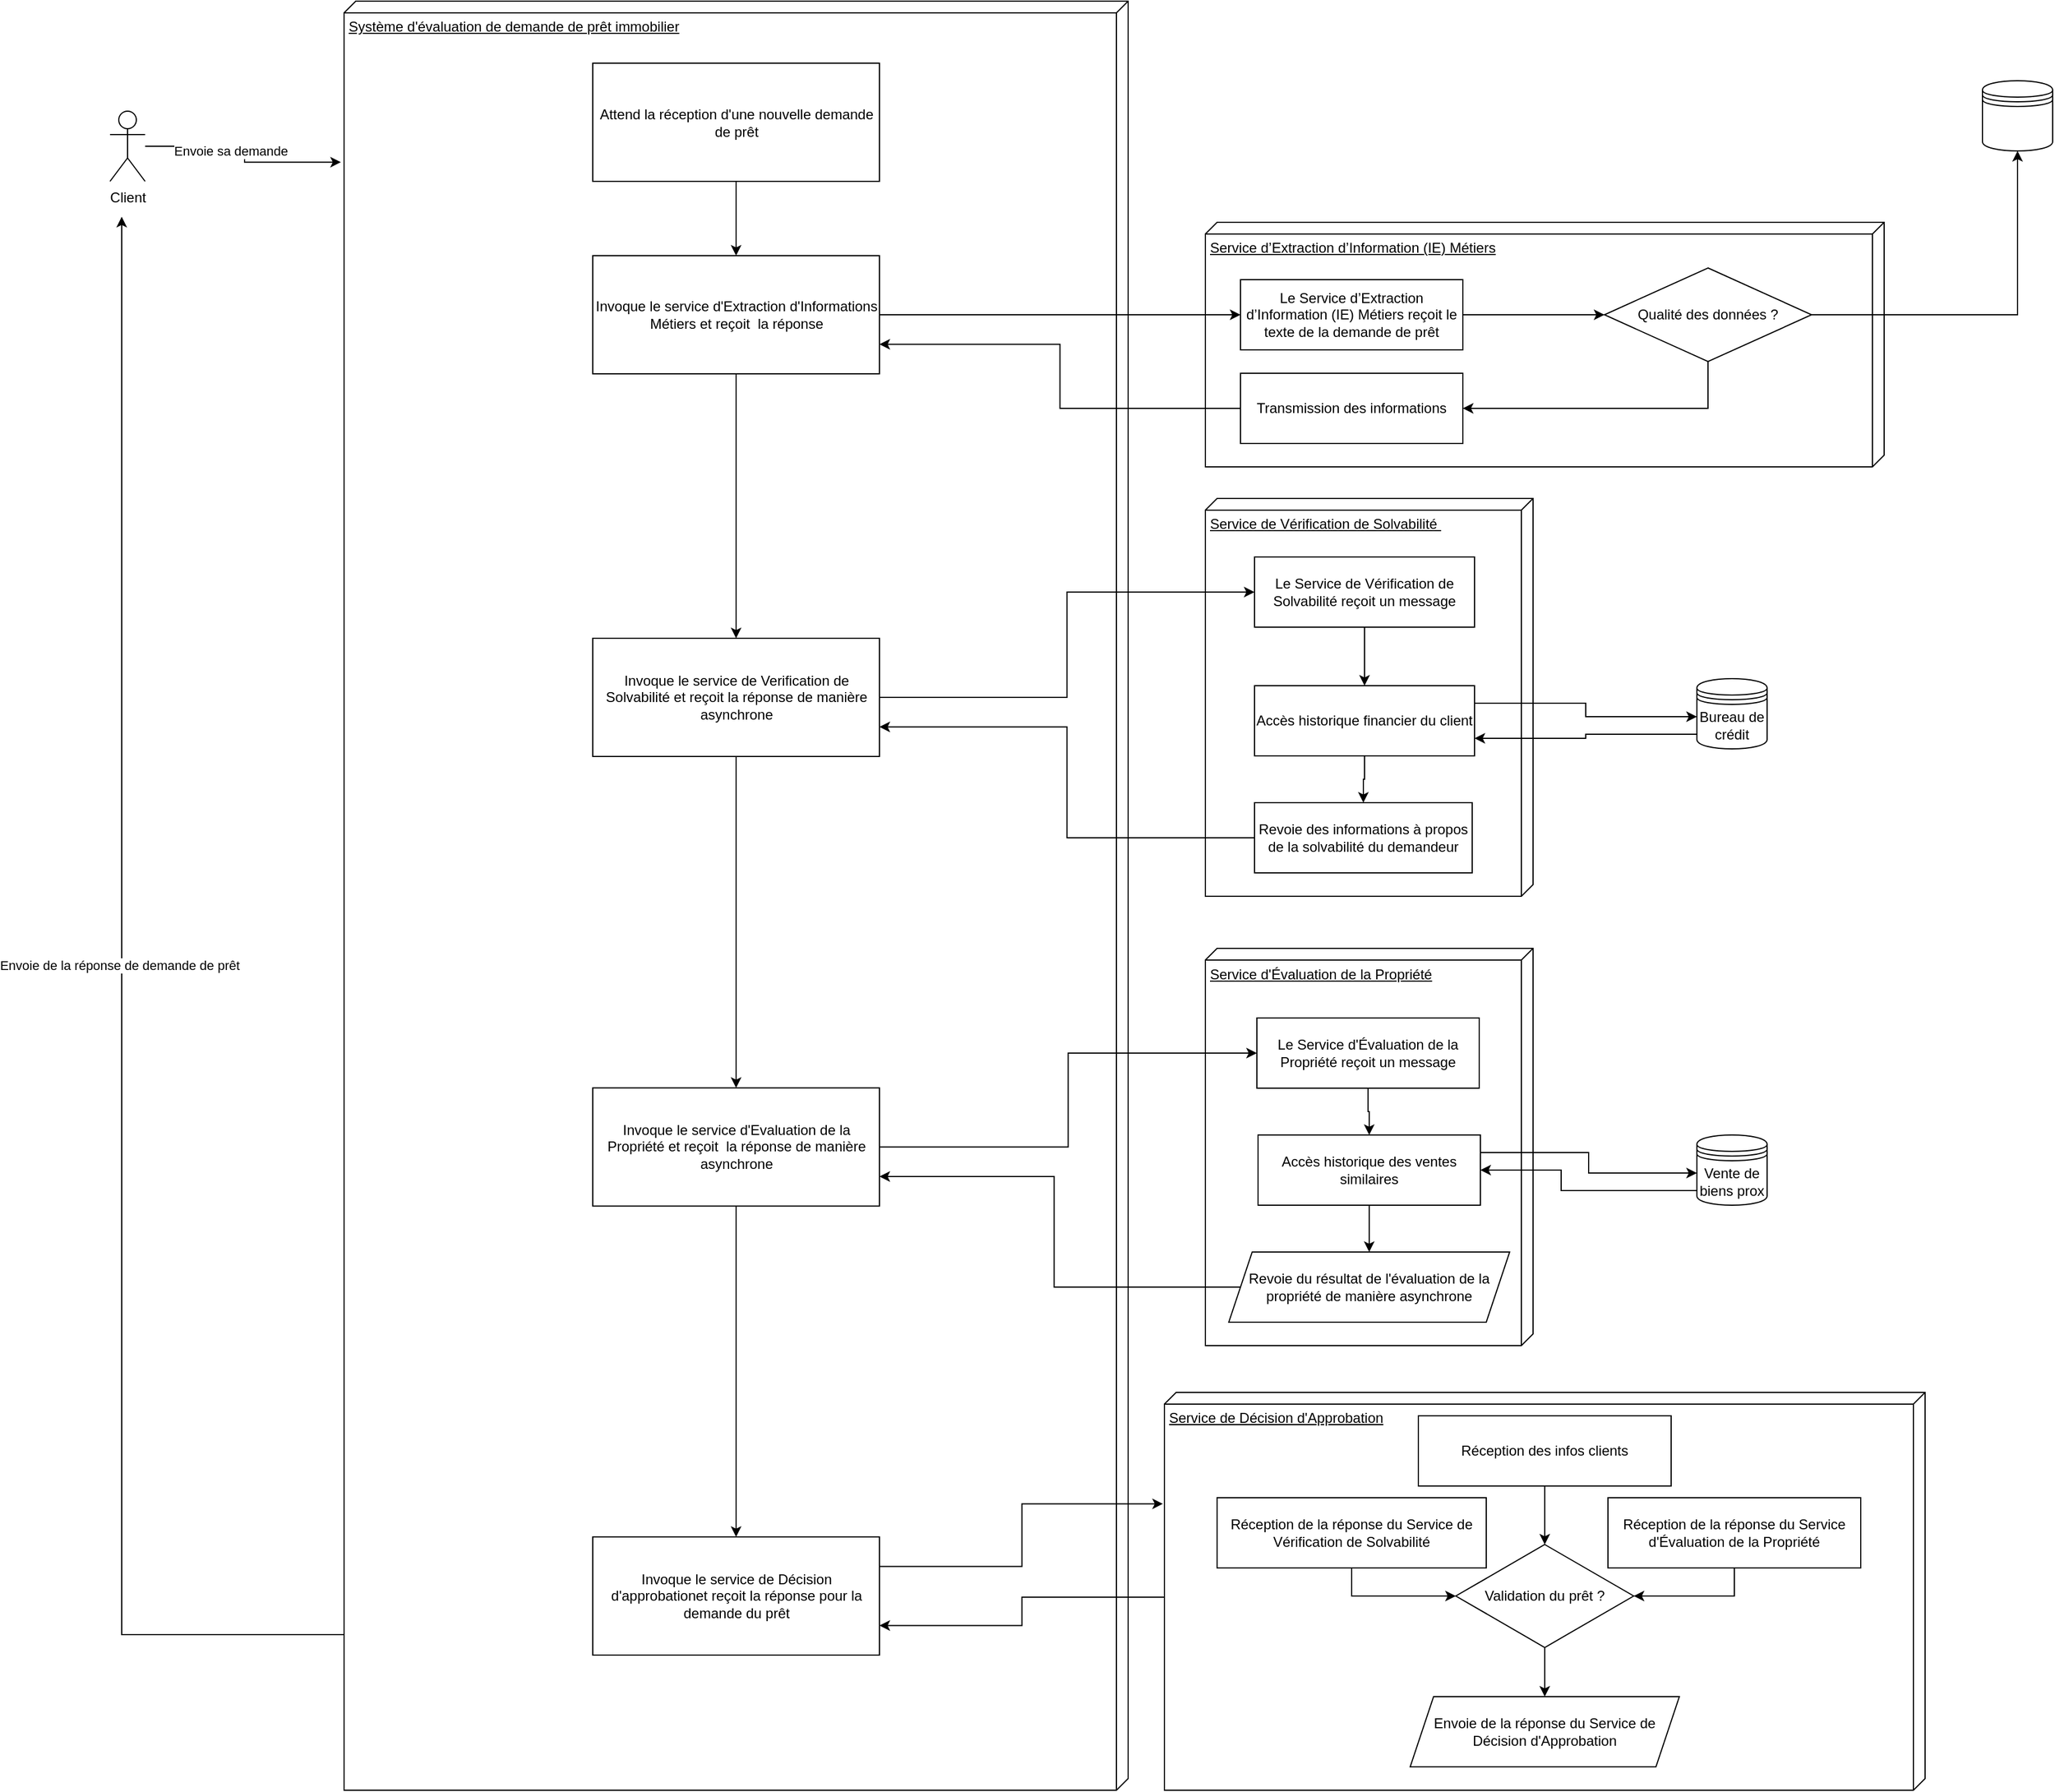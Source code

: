 <mxfile version="22.0.3" type="device">
  <diagram id="C5RBs43oDa-KdzZeNtuy" name="Page-1">
    <mxGraphModel dx="2501" dy="835" grid="1" gridSize="10" guides="1" tooltips="1" connect="1" arrows="1" fold="1" page="1" pageScale="1" pageWidth="827" pageHeight="1169" math="0" shadow="0">
      <root>
        <mxCell id="WIyWlLk6GJQsqaUBKTNV-0" />
        <mxCell id="WIyWlLk6GJQsqaUBKTNV-1" parent="WIyWlLk6GJQsqaUBKTNV-0" />
        <mxCell id="5g3cIuTfEP_hGtk7_Rjy-0" value="Client" style="shape=umlActor;verticalLabelPosition=bottom;verticalAlign=top;html=1;" parent="WIyWlLk6GJQsqaUBKTNV-1" vertex="1">
          <mxGeometry x="-70" y="95" width="30" height="60" as="geometry" />
        </mxCell>
        <mxCell id="u9T7-ZX0uSpbdCKmi0QQ-42" style="edgeStyle=orthogonalEdgeStyle;rounded=0;orthogonalLoop=1;jettySize=auto;html=1;exitX=0.913;exitY=0.999;exitDx=0;exitDy=0;exitPerimeter=0;" parent="WIyWlLk6GJQsqaUBKTNV-1" source="5g3cIuTfEP_hGtk7_Rjy-2" edge="1">
          <mxGeometry relative="1" as="geometry">
            <mxPoint x="-60" y="185.294" as="targetPoint" />
            <Array as="points">
              <mxPoint x="-60" y="1397" />
            </Array>
          </mxGeometry>
        </mxCell>
        <mxCell id="u9T7-ZX0uSpbdCKmi0QQ-43" value="Envoie de la réponse de demande de prêt" style="edgeLabel;html=1;align=center;verticalAlign=middle;resizable=0;points=[];" parent="u9T7-ZX0uSpbdCKmi0QQ-42" vertex="1" connectable="0">
          <mxGeometry x="0.088" y="2" relative="1" as="geometry">
            <mxPoint as="offset" />
          </mxGeometry>
        </mxCell>
        <mxCell id="5g3cIuTfEP_hGtk7_Rjy-2" value="Système d&#39;évaluation de demande de prêt immobilier" style="verticalAlign=top;align=left;spacingTop=8;spacingLeft=2;spacingRight=12;shape=cube;size=10;direction=south;fontStyle=4;html=1;whiteSpace=wrap;" parent="WIyWlLk6GJQsqaUBKTNV-1" vertex="1">
          <mxGeometry x="130" y="1" width="670" height="1529" as="geometry" />
        </mxCell>
        <mxCell id="5g3cIuTfEP_hGtk7_Rjy-26" value="Service d’Extraction d’Information (IE) Métiers" style="verticalAlign=top;align=left;spacingTop=8;spacingLeft=2;spacingRight=12;shape=cube;size=10;direction=south;fontStyle=4;html=1;whiteSpace=wrap;" parent="WIyWlLk6GJQsqaUBKTNV-1" vertex="1">
          <mxGeometry x="866" y="190" width="580" height="209" as="geometry" />
        </mxCell>
        <mxCell id="5g3cIuTfEP_hGtk7_Rjy-27" value="Service de Vérification de Solvabilité&amp;nbsp;" style="verticalAlign=top;align=left;spacingTop=8;spacingLeft=2;spacingRight=12;shape=cube;size=10;direction=south;fontStyle=4;html=1;whiteSpace=wrap;" parent="WIyWlLk6GJQsqaUBKTNV-1" vertex="1">
          <mxGeometry x="866" y="426" width="280" height="340" as="geometry" />
        </mxCell>
        <mxCell id="u9T7-ZX0uSpbdCKmi0QQ-34" style="edgeStyle=orthogonalEdgeStyle;rounded=0;orthogonalLoop=1;jettySize=auto;html=1;exitX=0;exitY=0;exitDx=175;exitDy=650;exitPerimeter=0;entryX=1;entryY=0.75;entryDx=0;entryDy=0;" parent="WIyWlLk6GJQsqaUBKTNV-1" source="5g3cIuTfEP_hGtk7_Rjy-28" target="u9T7-ZX0uSpbdCKmi0QQ-29" edge="1">
          <mxGeometry relative="1" as="geometry" />
        </mxCell>
        <mxCell id="5g3cIuTfEP_hGtk7_Rjy-28" value="Service de Décision d&#39;Approbation" style="verticalAlign=top;align=left;spacingTop=8;spacingLeft=2;spacingRight=12;shape=cube;size=10;direction=south;fontStyle=4;html=1;whiteSpace=wrap;" parent="WIyWlLk6GJQsqaUBKTNV-1" vertex="1">
          <mxGeometry x="831" y="1190" width="650" height="340" as="geometry" />
        </mxCell>
        <mxCell id="5g3cIuTfEP_hGtk7_Rjy-29" value="Service d&#39;Évaluation de la Propriété" style="verticalAlign=top;align=left;spacingTop=8;spacingLeft=2;spacingRight=12;shape=cube;size=10;direction=south;fontStyle=4;html=1;whiteSpace=wrap;" parent="WIyWlLk6GJQsqaUBKTNV-1" vertex="1">
          <mxGeometry x="866" y="810.5" width="280" height="339.5" as="geometry" />
        </mxCell>
        <mxCell id="u9T7-ZX0uSpbdCKmi0QQ-30" style="edgeStyle=orthogonalEdgeStyle;rounded=0;orthogonalLoop=1;jettySize=auto;html=1;exitX=0.5;exitY=1;exitDx=0;exitDy=0;entryX=0;entryY=0.5;entryDx=0;entryDy=0;" parent="WIyWlLk6GJQsqaUBKTNV-1" source="5g3cIuTfEP_hGtk7_Rjy-33" target="5g3cIuTfEP_hGtk7_Rjy-35" edge="1">
          <mxGeometry relative="1" as="geometry" />
        </mxCell>
        <mxCell id="5g3cIuTfEP_hGtk7_Rjy-33" value="Réception de la réponse du Service de Vérification de Solvabilité" style="rounded=0;whiteSpace=wrap;html=1;" parent="WIyWlLk6GJQsqaUBKTNV-1" vertex="1">
          <mxGeometry x="876" y="1280" width="230" height="60" as="geometry" />
        </mxCell>
        <mxCell id="5g3cIuTfEP_hGtk7_Rjy-65" style="edgeStyle=orthogonalEdgeStyle;rounded=0;orthogonalLoop=1;jettySize=auto;html=1;entryX=1;entryY=0.5;entryDx=0;entryDy=0;" parent="WIyWlLk6GJQsqaUBKTNV-1" source="5g3cIuTfEP_hGtk7_Rjy-34" target="5g3cIuTfEP_hGtk7_Rjy-35" edge="1">
          <mxGeometry relative="1" as="geometry" />
        </mxCell>
        <mxCell id="5g3cIuTfEP_hGtk7_Rjy-34" value="Réception de la réponse du&amp;nbsp;Service d&#39;Évaluation de la Propriété" style="rounded=0;whiteSpace=wrap;html=1;" parent="WIyWlLk6GJQsqaUBKTNV-1" vertex="1">
          <mxGeometry x="1210" y="1280" width="216" height="60" as="geometry" />
        </mxCell>
        <mxCell id="5g3cIuTfEP_hGtk7_Rjy-63" style="edgeStyle=orthogonalEdgeStyle;rounded=0;orthogonalLoop=1;jettySize=auto;html=1;" parent="WIyWlLk6GJQsqaUBKTNV-1" source="5g3cIuTfEP_hGtk7_Rjy-35" target="5g3cIuTfEP_hGtk7_Rjy-36" edge="1">
          <mxGeometry relative="1" as="geometry" />
        </mxCell>
        <mxCell id="5g3cIuTfEP_hGtk7_Rjy-35" value="Validation du prêt ?" style="rhombus;whiteSpace=wrap;html=1;" parent="WIyWlLk6GJQsqaUBKTNV-1" vertex="1">
          <mxGeometry x="1080" y="1320" width="152" height="88" as="geometry" />
        </mxCell>
        <mxCell id="5g3cIuTfEP_hGtk7_Rjy-36" value="Envoie de la réponse du&amp;nbsp;Service de Décision d&#39;Approbation" style="shape=parallelogram;perimeter=parallelogramPerimeter;whiteSpace=wrap;html=1;fixedSize=1;" parent="WIyWlLk6GJQsqaUBKTNV-1" vertex="1">
          <mxGeometry x="1041" y="1450" width="230" height="60" as="geometry" />
        </mxCell>
        <mxCell id="u9T7-ZX0uSpbdCKmi0QQ-15" style="edgeStyle=orthogonalEdgeStyle;rounded=0;orthogonalLoop=1;jettySize=auto;html=1;exitX=0.5;exitY=1;exitDx=0;exitDy=0;entryX=0.5;entryY=0;entryDx=0;entryDy=0;" parent="WIyWlLk6GJQsqaUBKTNV-1" source="5g3cIuTfEP_hGtk7_Rjy-37" target="5g3cIuTfEP_hGtk7_Rjy-52" edge="1">
          <mxGeometry relative="1" as="geometry" />
        </mxCell>
        <mxCell id="5g3cIuTfEP_hGtk7_Rjy-37" value="Le&amp;nbsp;Service de Vérification de Solvabilité reçoit un message" style="rounded=0;whiteSpace=wrap;html=1;" parent="WIyWlLk6GJQsqaUBKTNV-1" vertex="1">
          <mxGeometry x="908" y="476" width="188" height="60" as="geometry" />
        </mxCell>
        <mxCell id="u9T7-ZX0uSpbdCKmi0QQ-20" style="edgeStyle=orthogonalEdgeStyle;rounded=0;orthogonalLoop=1;jettySize=auto;html=1;exitX=0;exitY=0.5;exitDx=0;exitDy=0;entryX=1;entryY=0.75;entryDx=0;entryDy=0;" parent="WIyWlLk6GJQsqaUBKTNV-1" source="5g3cIuTfEP_hGtk7_Rjy-38" target="u9T7-ZX0uSpbdCKmi0QQ-13" edge="1">
          <mxGeometry relative="1" as="geometry" />
        </mxCell>
        <mxCell id="5g3cIuTfEP_hGtk7_Rjy-38" value="Revoie des informations à propos de la solvabilité du demandeur" style="rounded=0;whiteSpace=wrap;html=1;" parent="WIyWlLk6GJQsqaUBKTNV-1" vertex="1">
          <mxGeometry x="908" y="686" width="186" height="60" as="geometry" />
        </mxCell>
        <mxCell id="u9T7-ZX0uSpbdCKmi0QQ-9" style="edgeStyle=orthogonalEdgeStyle;rounded=0;orthogonalLoop=1;jettySize=auto;html=1;exitX=1;exitY=0.5;exitDx=0;exitDy=0;entryX=0;entryY=0.5;entryDx=0;entryDy=0;" parent="WIyWlLk6GJQsqaUBKTNV-1" source="5g3cIuTfEP_hGtk7_Rjy-39" target="5g3cIuTfEP_hGtk7_Rjy-40" edge="1">
          <mxGeometry relative="1" as="geometry" />
        </mxCell>
        <mxCell id="5g3cIuTfEP_hGtk7_Rjy-39" value="Le&amp;nbsp;Service d’Extraction d’Information (IE) Métiers reçoit le texte de la demande de prêt" style="rounded=0;whiteSpace=wrap;html=1;" parent="WIyWlLk6GJQsqaUBKTNV-1" vertex="1">
          <mxGeometry x="896" y="239" width="190" height="60" as="geometry" />
        </mxCell>
        <mxCell id="u9T7-ZX0uSpbdCKmi0QQ-10" style="edgeStyle=orthogonalEdgeStyle;rounded=0;orthogonalLoop=1;jettySize=auto;html=1;exitX=1;exitY=0.5;exitDx=0;exitDy=0;entryX=0.5;entryY=1;entryDx=0;entryDy=0;" parent="WIyWlLk6GJQsqaUBKTNV-1" source="5g3cIuTfEP_hGtk7_Rjy-40" target="5g3cIuTfEP_hGtk7_Rjy-42" edge="1">
          <mxGeometry relative="1" as="geometry" />
        </mxCell>
        <mxCell id="u9T7-ZX0uSpbdCKmi0QQ-11" style="edgeStyle=orthogonalEdgeStyle;rounded=0;orthogonalLoop=1;jettySize=auto;html=1;exitX=0.5;exitY=1;exitDx=0;exitDy=0;entryX=1;entryY=0.5;entryDx=0;entryDy=0;" parent="WIyWlLk6GJQsqaUBKTNV-1" source="5g3cIuTfEP_hGtk7_Rjy-40" target="5g3cIuTfEP_hGtk7_Rjy-48" edge="1">
          <mxGeometry relative="1" as="geometry" />
        </mxCell>
        <mxCell id="5g3cIuTfEP_hGtk7_Rjy-40" value="Qualité des données ?" style="rhombus;whiteSpace=wrap;html=1;" parent="WIyWlLk6GJQsqaUBKTNV-1" vertex="1">
          <mxGeometry x="1207" y="229" width="177" height="80" as="geometry" />
        </mxCell>
        <mxCell id="5g3cIuTfEP_hGtk7_Rjy-42" value="" style="shape=datastore;whiteSpace=wrap;html=1;" parent="WIyWlLk6GJQsqaUBKTNV-1" vertex="1">
          <mxGeometry x="1530" y="69" width="60" height="60" as="geometry" />
        </mxCell>
        <mxCell id="u9T7-ZX0uSpbdCKmi0QQ-12" style="edgeStyle=orthogonalEdgeStyle;rounded=0;orthogonalLoop=1;jettySize=auto;html=1;exitX=0;exitY=0.5;exitDx=0;exitDy=0;entryX=1;entryY=0.75;entryDx=0;entryDy=0;" parent="WIyWlLk6GJQsqaUBKTNV-1" source="5g3cIuTfEP_hGtk7_Rjy-48" target="u9T7-ZX0uSpbdCKmi0QQ-6" edge="1">
          <mxGeometry relative="1" as="geometry" />
        </mxCell>
        <mxCell id="5g3cIuTfEP_hGtk7_Rjy-48" value="Transmission des informations" style="whiteSpace=wrap;html=1;" parent="WIyWlLk6GJQsqaUBKTNV-1" vertex="1">
          <mxGeometry x="896" y="319" width="190" height="60" as="geometry" />
        </mxCell>
        <mxCell id="u9T7-ZX0uSpbdCKmi0QQ-24" style="edgeStyle=orthogonalEdgeStyle;rounded=0;orthogonalLoop=1;jettySize=auto;html=1;exitX=0.5;exitY=1;exitDx=0;exitDy=0;entryX=0.5;entryY=0;entryDx=0;entryDy=0;" parent="WIyWlLk6GJQsqaUBKTNV-1" source="5g3cIuTfEP_hGtk7_Rjy-50" target="5g3cIuTfEP_hGtk7_Rjy-70" edge="1">
          <mxGeometry relative="1" as="geometry" />
        </mxCell>
        <mxCell id="5g3cIuTfEP_hGtk7_Rjy-50" value="Le&amp;nbsp;Service d&#39;Évaluation de la Propriété reçoit un message" style="rounded=0;whiteSpace=wrap;html=1;" parent="WIyWlLk6GJQsqaUBKTNV-1" vertex="1">
          <mxGeometry x="910" y="870" width="190" height="60" as="geometry" />
        </mxCell>
        <mxCell id="u9T7-ZX0uSpbdCKmi0QQ-28" style="edgeStyle=orthogonalEdgeStyle;rounded=0;orthogonalLoop=1;jettySize=auto;html=1;exitX=0;exitY=0.5;exitDx=0;exitDy=0;entryX=1;entryY=0.75;entryDx=0;entryDy=0;" parent="WIyWlLk6GJQsqaUBKTNV-1" source="5g3cIuTfEP_hGtk7_Rjy-51" target="u9T7-ZX0uSpbdCKmi0QQ-21" edge="1">
          <mxGeometry relative="1" as="geometry" />
        </mxCell>
        <mxCell id="5g3cIuTfEP_hGtk7_Rjy-51" value="Revoie du résultat de l&#39;évaluation de la propriété de manière asynchrone" style="shape=parallelogram;perimeter=parallelogramPerimeter;whiteSpace=wrap;html=1;fixedSize=1;" parent="WIyWlLk6GJQsqaUBKTNV-1" vertex="1">
          <mxGeometry x="886" y="1070" width="240" height="60" as="geometry" />
        </mxCell>
        <mxCell id="u9T7-ZX0uSpbdCKmi0QQ-19" style="edgeStyle=orthogonalEdgeStyle;rounded=0;orthogonalLoop=1;jettySize=auto;html=1;exitX=0.5;exitY=1;exitDx=0;exitDy=0;entryX=0.5;entryY=0;entryDx=0;entryDy=0;" parent="WIyWlLk6GJQsqaUBKTNV-1" source="5g3cIuTfEP_hGtk7_Rjy-52" target="5g3cIuTfEP_hGtk7_Rjy-38" edge="1">
          <mxGeometry relative="1" as="geometry" />
        </mxCell>
        <mxCell id="5g3cIuTfEP_hGtk7_Rjy-52" value="Accès historique financier du client" style="rounded=0;whiteSpace=wrap;html=1;" parent="WIyWlLk6GJQsqaUBKTNV-1" vertex="1">
          <mxGeometry x="908" y="586" width="188" height="60" as="geometry" />
        </mxCell>
        <mxCell id="5g3cIuTfEP_hGtk7_Rjy-53" value="" style="shape=datastore;whiteSpace=wrap;html=1;" parent="WIyWlLk6GJQsqaUBKTNV-1" vertex="1">
          <mxGeometry x="1286" y="580" width="60" height="60" as="geometry" />
        </mxCell>
        <mxCell id="u9T7-ZX0uSpbdCKmi0QQ-18" style="edgeStyle=orthogonalEdgeStyle;rounded=0;orthogonalLoop=1;jettySize=auto;html=1;exitX=0;exitY=0.75;exitDx=0;exitDy=0;entryX=1;entryY=0.75;entryDx=0;entryDy=0;" parent="WIyWlLk6GJQsqaUBKTNV-1" source="5g3cIuTfEP_hGtk7_Rjy-54" target="5g3cIuTfEP_hGtk7_Rjy-52" edge="1">
          <mxGeometry relative="1" as="geometry" />
        </mxCell>
        <mxCell id="5g3cIuTfEP_hGtk7_Rjy-54" value="Bureau de crédit" style="text;html=1;strokeColor=none;fillColor=none;align=center;verticalAlign=middle;whiteSpace=wrap;rounded=0;" parent="WIyWlLk6GJQsqaUBKTNV-1" vertex="1">
          <mxGeometry x="1286" y="605" width="60" height="30" as="geometry" />
        </mxCell>
        <mxCell id="u9T7-ZX0uSpbdCKmi0QQ-25" style="edgeStyle=orthogonalEdgeStyle;rounded=0;orthogonalLoop=1;jettySize=auto;html=1;exitX=1;exitY=0.25;exitDx=0;exitDy=0;entryX=0;entryY=0.25;entryDx=0;entryDy=0;" parent="WIyWlLk6GJQsqaUBKTNV-1" source="5g3cIuTfEP_hGtk7_Rjy-70" target="5g3cIuTfEP_hGtk7_Rjy-72" edge="1">
          <mxGeometry relative="1" as="geometry" />
        </mxCell>
        <mxCell id="u9T7-ZX0uSpbdCKmi0QQ-27" style="edgeStyle=orthogonalEdgeStyle;rounded=0;orthogonalLoop=1;jettySize=auto;html=1;exitX=0.5;exitY=1;exitDx=0;exitDy=0;entryX=0.5;entryY=0;entryDx=0;entryDy=0;" parent="WIyWlLk6GJQsqaUBKTNV-1" source="5g3cIuTfEP_hGtk7_Rjy-70" target="5g3cIuTfEP_hGtk7_Rjy-51" edge="1">
          <mxGeometry relative="1" as="geometry" />
        </mxCell>
        <mxCell id="5g3cIuTfEP_hGtk7_Rjy-70" value="Accès historique des ventes similaires" style="rounded=0;whiteSpace=wrap;html=1;" parent="WIyWlLk6GJQsqaUBKTNV-1" vertex="1">
          <mxGeometry x="911" y="970" width="190" height="60" as="geometry" />
        </mxCell>
        <mxCell id="5g3cIuTfEP_hGtk7_Rjy-71" value="" style="shape=datastore;whiteSpace=wrap;html=1;" parent="WIyWlLk6GJQsqaUBKTNV-1" vertex="1">
          <mxGeometry x="1286" y="970" width="60" height="60" as="geometry" />
        </mxCell>
        <mxCell id="u9T7-ZX0uSpbdCKmi0QQ-26" style="edgeStyle=orthogonalEdgeStyle;rounded=0;orthogonalLoop=1;jettySize=auto;html=1;exitX=0;exitY=0.75;exitDx=0;exitDy=0;entryX=1;entryY=0.5;entryDx=0;entryDy=0;" parent="WIyWlLk6GJQsqaUBKTNV-1" source="5g3cIuTfEP_hGtk7_Rjy-72" target="5g3cIuTfEP_hGtk7_Rjy-70" edge="1">
          <mxGeometry relative="1" as="geometry">
            <Array as="points">
              <mxPoint x="1170" y="1018" />
              <mxPoint x="1170" y="1000" />
            </Array>
          </mxGeometry>
        </mxCell>
        <mxCell id="5g3cIuTfEP_hGtk7_Rjy-72" value="Vente de biens prox" style="text;html=1;strokeColor=none;fillColor=none;align=center;verticalAlign=middle;whiteSpace=wrap;rounded=0;" parent="WIyWlLk6GJQsqaUBKTNV-1" vertex="1">
          <mxGeometry x="1286" y="995" width="60" height="30" as="geometry" />
        </mxCell>
        <mxCell id="u9T7-ZX0uSpbdCKmi0QQ-36" style="edgeStyle=orthogonalEdgeStyle;rounded=0;orthogonalLoop=1;jettySize=auto;html=1;exitX=0.5;exitY=1;exitDx=0;exitDy=0;entryX=0.5;entryY=0;entryDx=0;entryDy=0;" parent="WIyWlLk6GJQsqaUBKTNV-1" source="u9T7-ZX0uSpbdCKmi0QQ-2" target="u9T7-ZX0uSpbdCKmi0QQ-6" edge="1">
          <mxGeometry relative="1" as="geometry" />
        </mxCell>
        <mxCell id="u9T7-ZX0uSpbdCKmi0QQ-2" value="Attend la réception d&#39;une nouvelle demande de prêt" style="rounded=0;whiteSpace=wrap;html=1;" parent="WIyWlLk6GJQsqaUBKTNV-1" vertex="1">
          <mxGeometry x="342.5" y="54" width="245" height="101" as="geometry" />
        </mxCell>
        <mxCell id="u9T7-ZX0uSpbdCKmi0QQ-37" style="edgeStyle=orthogonalEdgeStyle;rounded=0;orthogonalLoop=1;jettySize=auto;html=1;exitX=0.5;exitY=1;exitDx=0;exitDy=0;entryX=0.5;entryY=0;entryDx=0;entryDy=0;" parent="WIyWlLk6GJQsqaUBKTNV-1" source="u9T7-ZX0uSpbdCKmi0QQ-6" target="u9T7-ZX0uSpbdCKmi0QQ-13" edge="1">
          <mxGeometry relative="1" as="geometry" />
        </mxCell>
        <mxCell id="u9T7-ZX0uSpbdCKmi0QQ-6" value="Invoque le service d&#39;Extraction d&#39;Informations Métiers et reçoit&amp;nbsp; la réponse" style="rounded=0;whiteSpace=wrap;html=1;" parent="WIyWlLk6GJQsqaUBKTNV-1" vertex="1">
          <mxGeometry x="342.5" y="218.5" width="245" height="101" as="geometry" />
        </mxCell>
        <mxCell id="u9T7-ZX0uSpbdCKmi0QQ-7" style="edgeStyle=orthogonalEdgeStyle;rounded=0;orthogonalLoop=1;jettySize=auto;html=1;entryX=0;entryY=0.5;entryDx=0;entryDy=0;" parent="WIyWlLk6GJQsqaUBKTNV-1" source="u9T7-ZX0uSpbdCKmi0QQ-6" target="5g3cIuTfEP_hGtk7_Rjy-39" edge="1">
          <mxGeometry relative="1" as="geometry" />
        </mxCell>
        <mxCell id="u9T7-ZX0uSpbdCKmi0QQ-14" style="edgeStyle=orthogonalEdgeStyle;rounded=0;orthogonalLoop=1;jettySize=auto;html=1;entryX=0;entryY=0.5;entryDx=0;entryDy=0;" parent="WIyWlLk6GJQsqaUBKTNV-1" source="u9T7-ZX0uSpbdCKmi0QQ-13" target="5g3cIuTfEP_hGtk7_Rjy-37" edge="1">
          <mxGeometry relative="1" as="geometry" />
        </mxCell>
        <mxCell id="u9T7-ZX0uSpbdCKmi0QQ-38" style="edgeStyle=orthogonalEdgeStyle;rounded=0;orthogonalLoop=1;jettySize=auto;html=1;exitX=0.5;exitY=1;exitDx=0;exitDy=0;entryX=0.5;entryY=0;entryDx=0;entryDy=0;" parent="WIyWlLk6GJQsqaUBKTNV-1" source="u9T7-ZX0uSpbdCKmi0QQ-13" target="u9T7-ZX0uSpbdCKmi0QQ-21" edge="1">
          <mxGeometry relative="1" as="geometry" />
        </mxCell>
        <mxCell id="u9T7-ZX0uSpbdCKmi0QQ-13" value="Invoque le service de Verification de Solvabilité et reçoit la réponse de manière asynchrone" style="rounded=0;whiteSpace=wrap;html=1;" parent="WIyWlLk6GJQsqaUBKTNV-1" vertex="1">
          <mxGeometry x="342.5" y="545.5" width="245" height="101" as="geometry" />
        </mxCell>
        <mxCell id="u9T7-ZX0uSpbdCKmi0QQ-17" style="edgeStyle=orthogonalEdgeStyle;rounded=0;orthogonalLoop=1;jettySize=auto;html=1;exitX=1;exitY=0.25;exitDx=0;exitDy=0;entryX=0;entryY=0.25;entryDx=0;entryDy=0;" parent="WIyWlLk6GJQsqaUBKTNV-1" source="5g3cIuTfEP_hGtk7_Rjy-52" target="5g3cIuTfEP_hGtk7_Rjy-54" edge="1">
          <mxGeometry relative="1" as="geometry" />
        </mxCell>
        <mxCell id="u9T7-ZX0uSpbdCKmi0QQ-22" style="edgeStyle=orthogonalEdgeStyle;rounded=0;orthogonalLoop=1;jettySize=auto;html=1;exitX=1;exitY=0.5;exitDx=0;exitDy=0;entryX=0;entryY=0.5;entryDx=0;entryDy=0;" parent="WIyWlLk6GJQsqaUBKTNV-1" source="u9T7-ZX0uSpbdCKmi0QQ-21" target="5g3cIuTfEP_hGtk7_Rjy-50" edge="1">
          <mxGeometry relative="1" as="geometry" />
        </mxCell>
        <mxCell id="u9T7-ZX0uSpbdCKmi0QQ-39" style="edgeStyle=orthogonalEdgeStyle;rounded=0;orthogonalLoop=1;jettySize=auto;html=1;exitX=0.5;exitY=1;exitDx=0;exitDy=0;entryX=0.5;entryY=0;entryDx=0;entryDy=0;" parent="WIyWlLk6GJQsqaUBKTNV-1" source="u9T7-ZX0uSpbdCKmi0QQ-21" target="u9T7-ZX0uSpbdCKmi0QQ-29" edge="1">
          <mxGeometry relative="1" as="geometry" />
        </mxCell>
        <mxCell id="u9T7-ZX0uSpbdCKmi0QQ-21" value="Invoque le service d&#39;Evaluation de la Propriété et reçoit&amp;nbsp; la réponse de manière asynchrone" style="rounded=0;whiteSpace=wrap;html=1;" parent="WIyWlLk6GJQsqaUBKTNV-1" vertex="1">
          <mxGeometry x="342.5" y="929.75" width="245" height="101" as="geometry" />
        </mxCell>
        <mxCell id="u9T7-ZX0uSpbdCKmi0QQ-29" value="Invoque le service de Décision d&#39;approbationet reçoit la réponse pour la demande du prêt" style="rounded=0;whiteSpace=wrap;html=1;" parent="WIyWlLk6GJQsqaUBKTNV-1" vertex="1">
          <mxGeometry x="342.5" y="1313.5" width="245" height="101" as="geometry" />
        </mxCell>
        <mxCell id="u9T7-ZX0uSpbdCKmi0QQ-32" style="edgeStyle=orthogonalEdgeStyle;rounded=0;orthogonalLoop=1;jettySize=auto;html=1;exitX=0.5;exitY=1;exitDx=0;exitDy=0;entryX=0.5;entryY=0;entryDx=0;entryDy=0;" parent="WIyWlLk6GJQsqaUBKTNV-1" source="u9T7-ZX0uSpbdCKmi0QQ-31" target="5g3cIuTfEP_hGtk7_Rjy-35" edge="1">
          <mxGeometry relative="1" as="geometry" />
        </mxCell>
        <mxCell id="u9T7-ZX0uSpbdCKmi0QQ-31" value="Réception des infos clients" style="rounded=0;whiteSpace=wrap;html=1;" parent="WIyWlLk6GJQsqaUBKTNV-1" vertex="1">
          <mxGeometry x="1048" y="1210" width="216" height="60" as="geometry" />
        </mxCell>
        <mxCell id="u9T7-ZX0uSpbdCKmi0QQ-33" style="edgeStyle=orthogonalEdgeStyle;rounded=0;orthogonalLoop=1;jettySize=auto;html=1;exitX=1;exitY=0.25;exitDx=0;exitDy=0;entryX=0.28;entryY=1.002;entryDx=0;entryDy=0;entryPerimeter=0;" parent="WIyWlLk6GJQsqaUBKTNV-1" source="u9T7-ZX0uSpbdCKmi0QQ-29" target="5g3cIuTfEP_hGtk7_Rjy-28" edge="1">
          <mxGeometry relative="1" as="geometry" />
        </mxCell>
        <mxCell id="u9T7-ZX0uSpbdCKmi0QQ-35" style="edgeStyle=orthogonalEdgeStyle;rounded=0;orthogonalLoop=1;jettySize=auto;html=1;entryX=0.09;entryY=1.004;entryDx=0;entryDy=0;entryPerimeter=0;" parent="WIyWlLk6GJQsqaUBKTNV-1" source="5g3cIuTfEP_hGtk7_Rjy-0" target="5g3cIuTfEP_hGtk7_Rjy-2" edge="1">
          <mxGeometry relative="1" as="geometry" />
        </mxCell>
        <mxCell id="u9T7-ZX0uSpbdCKmi0QQ-41" value="Envoie sa demande" style="edgeLabel;html=1;align=center;verticalAlign=middle;resizable=0;points=[];" parent="u9T7-ZX0uSpbdCKmi0QQ-35" vertex="1" connectable="0">
          <mxGeometry x="-0.207" y="-4" relative="1" as="geometry">
            <mxPoint x="1" as="offset" />
          </mxGeometry>
        </mxCell>
      </root>
    </mxGraphModel>
  </diagram>
</mxfile>
